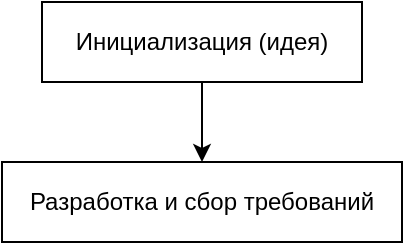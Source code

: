 <mxfile version="16.4.8" type="github">
  <diagram id="6a731a19-8d31-9384-78a2-239565b7b9f0" name="Page-1">
    <mxGraphModel dx="1038" dy="576" grid="1" gridSize="10" guides="1" tooltips="1" connect="1" arrows="1" fold="1" page="1" pageScale="1" pageWidth="1169" pageHeight="827" background="none" math="0" shadow="0">
      <root>
        <mxCell id="0" />
        <mxCell id="1" parent="0" />
        <mxCell id="Bs4qxlf6KldlCeNNfwm0-1782" value="" style="edgeStyle=orthogonalEdgeStyle;rounded=0;orthogonalLoop=1;jettySize=auto;html=1;" edge="1" parent="1" source="Bs4qxlf6KldlCeNNfwm0-1780" target="Bs4qxlf6KldlCeNNfwm0-1781">
          <mxGeometry relative="1" as="geometry" />
        </mxCell>
        <mxCell id="Bs4qxlf6KldlCeNNfwm0-1780" value="Инициализация (идея)" style="rounded=0;whiteSpace=wrap;html=1;" vertex="1" parent="1">
          <mxGeometry x="320" y="240" width="160" height="40" as="geometry" />
        </mxCell>
        <mxCell id="Bs4qxlf6KldlCeNNfwm0-1781" value="Разработка и сбор требований" style="whiteSpace=wrap;html=1;rounded=0;" vertex="1" parent="1">
          <mxGeometry x="300" y="320" width="200" height="40" as="geometry" />
        </mxCell>
      </root>
    </mxGraphModel>
  </diagram>
</mxfile>
